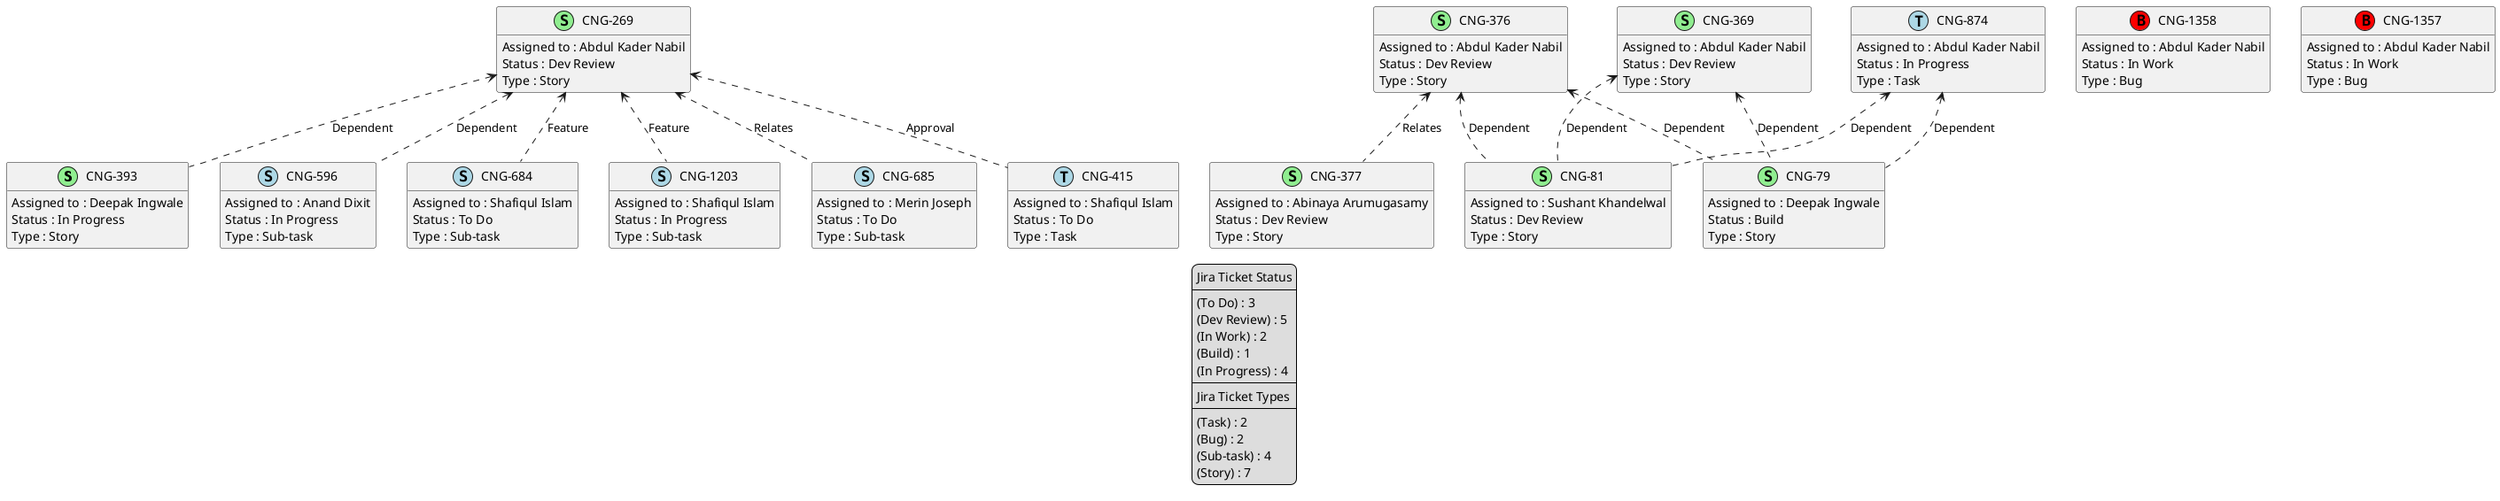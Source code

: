@startuml
'https://plantuml.com/class-diagram

' GENERATE CLASS DIAGRAM ===========
' Generated at    : Mon Apr 15 11:44:38 CEST 2024

hide empty members

legend
Jira Ticket Status
----
(To Do) : 3
(Dev Review) : 5
(In Work) : 2
(Build) : 1
(In Progress) : 4
----
Jira Ticket Types
----
(Task) : 2
(Bug) : 2
(Sub-task) : 4
(Story) : 7
end legend


' Tickets =======
class "CNG-393" << (S,lightgreen) >> {
  Assigned to : Deepak Ingwale
  Status : In Progress
  Type : Story
}

class "CNG-81" << (S,lightgreen) >> {
  Assigned to : Sushant Khandelwal
  Status : Dev Review
  Type : Story
}

class "CNG-79" << (S,lightgreen) >> {
  Assigned to : Deepak Ingwale
  Status : Build
  Type : Story
}

class "CNG-376" << (S,lightgreen) >> {
  Assigned to : Abdul Kader Nabil
  Status : Dev Review
  Type : Story
}

class "CNG-596" << (S,lightblue) >> {
  Assigned to : Anand Dixit
  Status : In Progress
  Type : Sub-task
}

class "CNG-684" << (S,lightblue) >> {
  Assigned to : Shafiqul Islam
  Status : To Do
  Type : Sub-task
}

class "CNG-1358" << (B,red) >> {
  Assigned to : Abdul Kader Nabil
  Status : In Work
  Type : Bug
}

class "CNG-377" << (S,lightgreen) >> {
  Assigned to : Abinaya Arumugasamy
  Status : Dev Review
  Type : Story
}

class "CNG-1203" << (S,lightblue) >> {
  Assigned to : Shafiqul Islam
  Status : In Progress
  Type : Sub-task
}

class "CNG-685" << (S,lightblue) >> {
  Assigned to : Merin Joseph
  Status : To Do
  Type : Sub-task
}

class "CNG-1357" << (B,red) >> {
  Assigned to : Abdul Kader Nabil
  Status : In Work
  Type : Bug
}

class "CNG-369" << (S,lightgreen) >> {
  Assigned to : Abdul Kader Nabil
  Status : Dev Review
  Type : Story
}

class "CNG-874" << (T,lightblue) >> {
  Assigned to : Abdul Kader Nabil
  Status : In Progress
  Type : Task
}

class "CNG-269" << (S,lightgreen) >> {
  Assigned to : Abdul Kader Nabil
  Status : Dev Review
  Type : Story
}

class "CNG-415" << (T,lightblue) >> {
  Assigned to : Shafiqul Islam
  Status : To Do
  Type : Task
}



' Links =======
"CNG-874" <.. "CNG-79" : Dependent
"CNG-874" <.. "CNG-81" : Dependent
"CNG-376" <.. "CNG-79" : Dependent
"CNG-376" <.. "CNG-81" : Dependent
"CNG-376" <.. "CNG-377" : Relates
"CNG-269" <.. "CNG-415" : Approval
"CNG-269" <.. "CNG-596" : Dependent
"CNG-269" <.. "CNG-393" : Dependent
"CNG-269" <.. "CNG-684" : Feature
"CNG-269" <.. "CNG-1203" : Feature
"CNG-269" <.. "CNG-685" : Relates
"CNG-369" <.. "CNG-79" : Dependent
"CNG-369" <.. "CNG-81" : Dependent


@enduml
